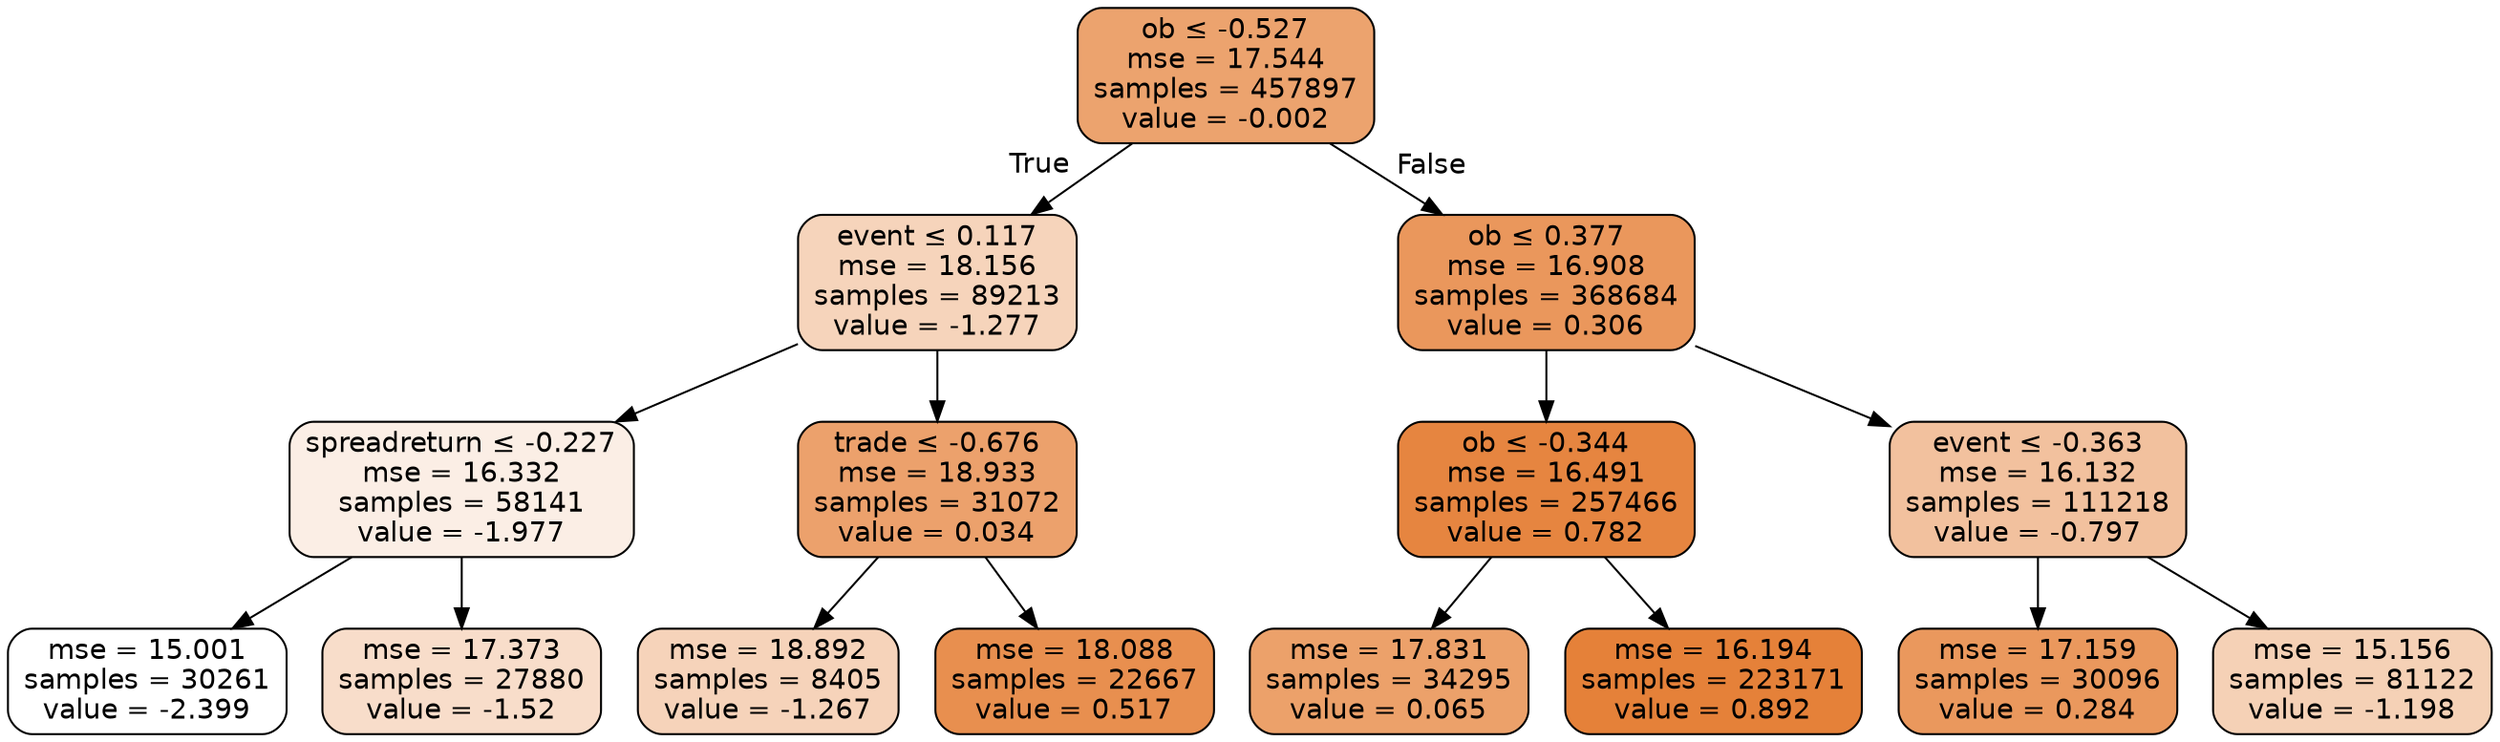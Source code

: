 digraph Tree {
node [shape=box, style="filled, rounded", color="black", fontname=helvetica] ;
edge [fontname=helvetica] ;
0 [label=<ob &le; -0.527<br/>mse = 17.544<br/>samples = 457897<br/>value = -0.002>, fillcolor="#e58139ba"] ;
1 [label=<event &le; 0.117<br/>mse = 18.156<br/>samples = 89213<br/>value = -1.277>, fillcolor="#e5813957"] ;
0 -> 1 [labeldistance=2.5, labelangle=45, headlabel="True"] ;
2 [label=<spreadreturn &le; -0.227<br/>mse = 16.332<br/>samples = 58141<br/>value = -1.977>, fillcolor="#e5813921"] ;
1 -> 2 ;
3 [label=<mse = 15.001<br/>samples = 30261<br/>value = -2.399>, fillcolor="#e5813900"] ;
2 -> 3 ;
4 [label=<mse = 17.373<br/>samples = 27880<br/>value = -1.52>, fillcolor="#e5813944"] ;
2 -> 4 ;
5 [label=<trade &le; -0.676<br/>mse = 18.933<br/>samples = 31072<br/>value = 0.034>, fillcolor="#e58139bd"] ;
1 -> 5 ;
6 [label=<mse = 18.892<br/>samples = 8405<br/>value = -1.267>, fillcolor="#e5813958"] ;
5 -> 6 ;
7 [label=<mse = 18.088<br/>samples = 22667<br/>value = 0.517>, fillcolor="#e58139e2"] ;
5 -> 7 ;
8 [label=<ob &le; 0.377<br/>mse = 16.908<br/>samples = 368684<br/>value = 0.306>, fillcolor="#e58139d2"] ;
0 -> 8 [labeldistance=2.5, labelangle=-45, headlabel="False"] ;
9 [label=<ob &le; -0.344<br/>mse = 16.491<br/>samples = 257466<br/>value = 0.782>, fillcolor="#e58139f6"] ;
8 -> 9 ;
10 [label=<mse = 17.831<br/>samples = 34295<br/>value = 0.065>, fillcolor="#e58139bf"] ;
9 -> 10 ;
11 [label=<mse = 16.194<br/>samples = 223171<br/>value = 0.892>, fillcolor="#e58139ff"] ;
9 -> 11 ;
12 [label=<event &le; -0.363<br/>mse = 16.132<br/>samples = 111218<br/>value = -0.797>, fillcolor="#e581397c"] ;
8 -> 12 ;
13 [label=<mse = 17.159<br/>samples = 30096<br/>value = 0.284>, fillcolor="#e58139d0"] ;
12 -> 13 ;
14 [label=<mse = 15.156<br/>samples = 81122<br/>value = -1.198>, fillcolor="#e581395d"] ;
12 -> 14 ;
}